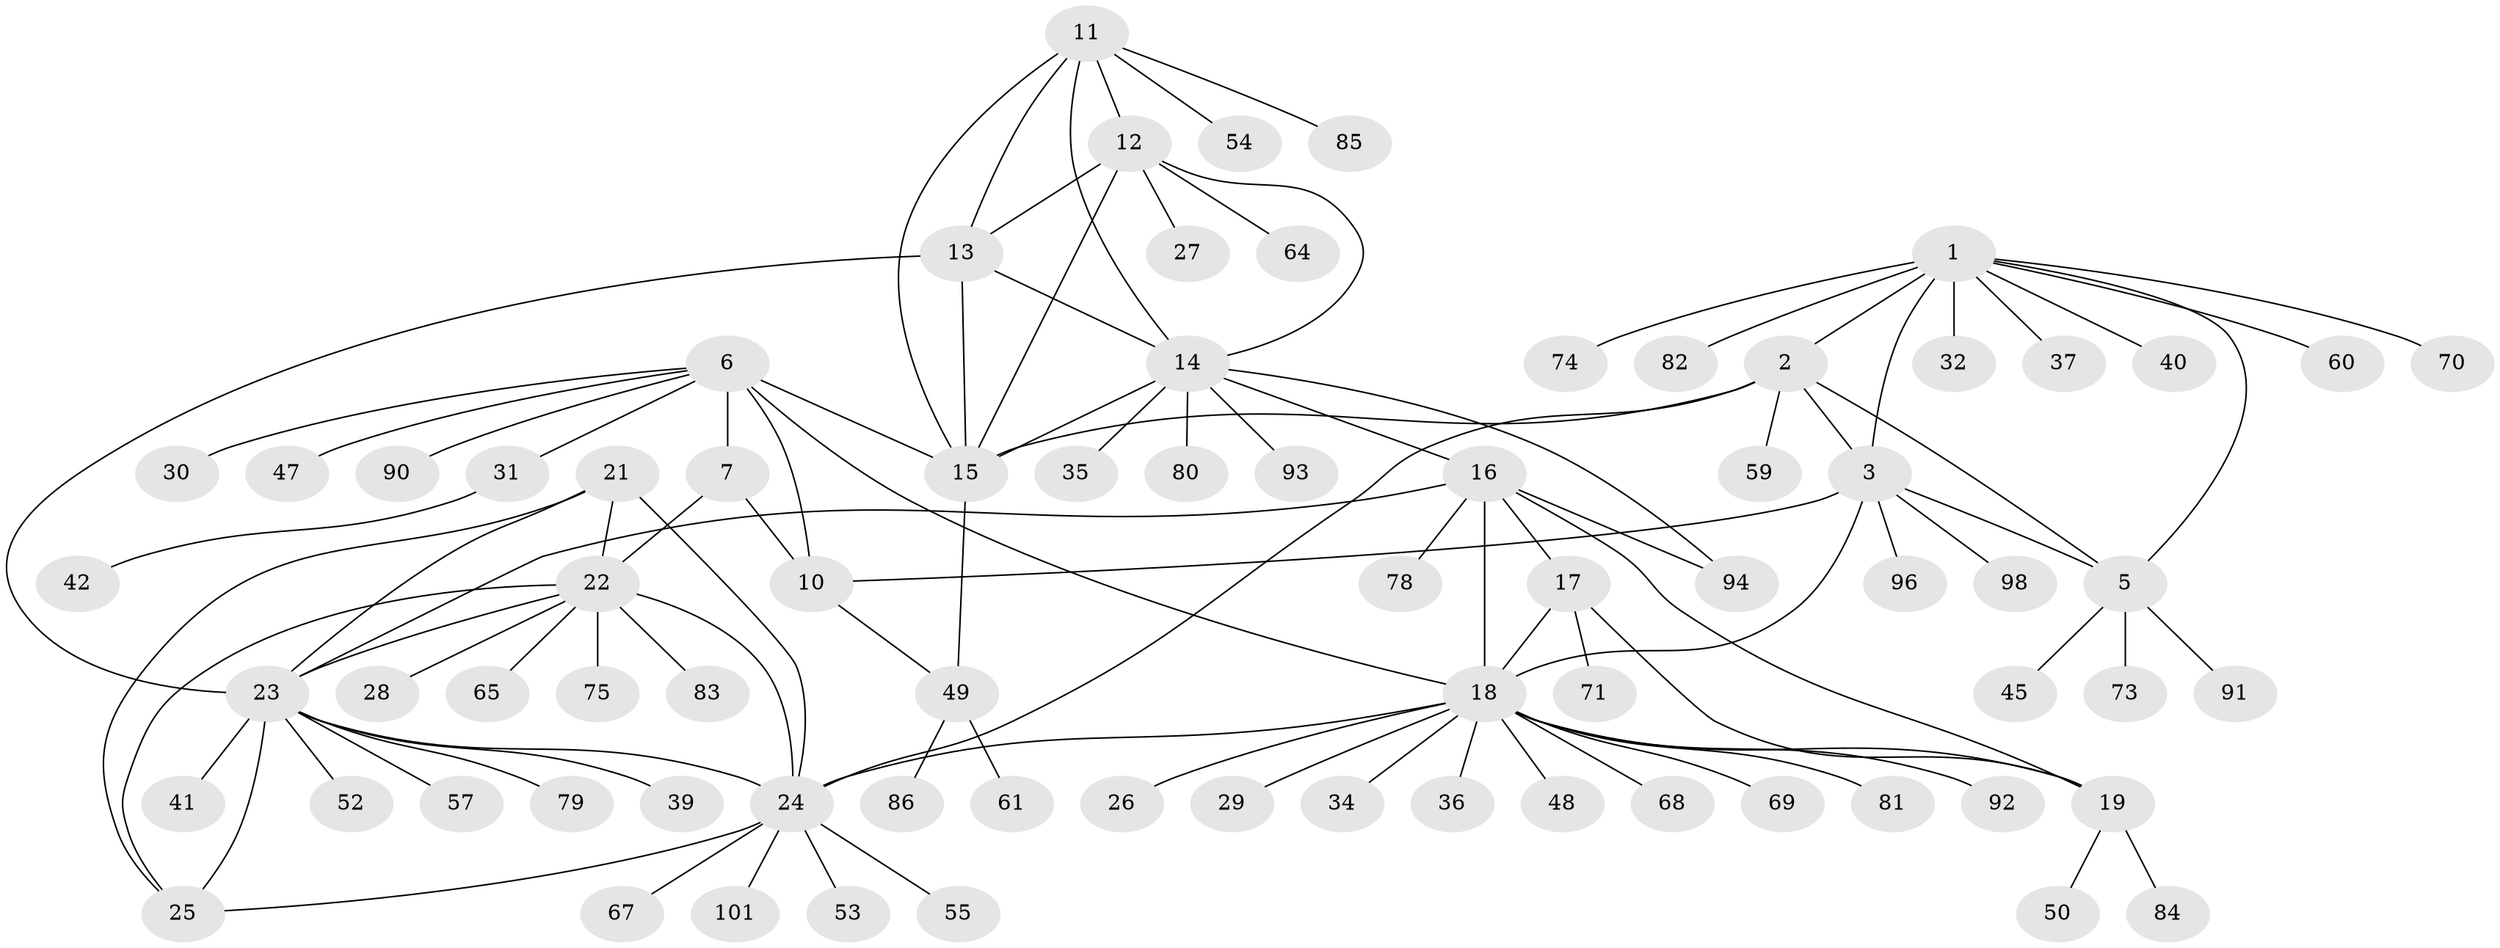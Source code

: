 // Generated by graph-tools (version 1.1) at 2025/52/02/27/25 19:52:19]
// undirected, 76 vertices, 103 edges
graph export_dot {
graph [start="1"]
  node [color=gray90,style=filled];
  1 [super="+106"];
  2 [super="+4"];
  3 [super="+44"];
  5 [super="+51"];
  6 [super="+8"];
  7 [super="+9"];
  10 [super="+58"];
  11 [super="+99"];
  12 [super="+46"];
  13 [super="+43"];
  14 [super="+97"];
  15 [super="+56"];
  16 [super="+103"];
  17 [super="+104"];
  18 [super="+20"];
  19;
  21 [super="+95"];
  22 [super="+38"];
  23 [super="+77"];
  24 [super="+89"];
  25;
  26;
  27;
  28;
  29 [super="+33"];
  30 [super="+66"];
  31;
  32;
  34;
  35;
  36;
  37;
  39;
  40 [super="+72"];
  41;
  42;
  45;
  47;
  48;
  49 [super="+63"];
  50;
  52;
  53;
  54 [super="+62"];
  55;
  57;
  59 [super="+105"];
  60;
  61 [super="+88"];
  64;
  65;
  67 [super="+102"];
  68;
  69 [super="+76"];
  70;
  71;
  73;
  74;
  75;
  78;
  79 [super="+87"];
  80;
  81;
  82;
  83;
  84;
  85;
  86;
  90;
  91;
  92 [super="+100"];
  93;
  94;
  96;
  98;
  101;
  1 -- 2 [weight=2];
  1 -- 3;
  1 -- 5;
  1 -- 32;
  1 -- 37;
  1 -- 40;
  1 -- 60;
  1 -- 70;
  1 -- 74;
  1 -- 82;
  2 -- 3 [weight=2];
  2 -- 5 [weight=2];
  2 -- 15;
  2 -- 24;
  2 -- 59;
  3 -- 5;
  3 -- 10;
  3 -- 96;
  3 -- 98;
  3 -- 18;
  5 -- 45;
  5 -- 73;
  5 -- 91;
  6 -- 7 [weight=4];
  6 -- 10 [weight=2];
  6 -- 15;
  6 -- 18;
  6 -- 30;
  6 -- 90;
  6 -- 31;
  6 -- 47;
  7 -- 10 [weight=2];
  7 -- 22;
  10 -- 49;
  11 -- 12;
  11 -- 13;
  11 -- 14;
  11 -- 15;
  11 -- 54;
  11 -- 85;
  12 -- 13;
  12 -- 14;
  12 -- 15;
  12 -- 27;
  12 -- 64;
  13 -- 14;
  13 -- 15;
  13 -- 23;
  14 -- 15;
  14 -- 16;
  14 -- 35;
  14 -- 80;
  14 -- 93;
  14 -- 94;
  15 -- 49;
  16 -- 17;
  16 -- 18 [weight=2];
  16 -- 19;
  16 -- 23;
  16 -- 78;
  16 -- 94;
  17 -- 18 [weight=2];
  17 -- 19;
  17 -- 71;
  18 -- 19 [weight=2];
  18 -- 48;
  18 -- 81;
  18 -- 92;
  18 -- 24;
  18 -- 34;
  18 -- 36;
  18 -- 68;
  18 -- 69;
  18 -- 26;
  18 -- 29;
  19 -- 50;
  19 -- 84;
  21 -- 22;
  21 -- 23;
  21 -- 24;
  21 -- 25;
  22 -- 23;
  22 -- 24;
  22 -- 25;
  22 -- 28;
  22 -- 75;
  22 -- 65;
  22 -- 83;
  23 -- 24;
  23 -- 25;
  23 -- 39;
  23 -- 41;
  23 -- 52;
  23 -- 57;
  23 -- 79;
  24 -- 25;
  24 -- 53;
  24 -- 55;
  24 -- 67;
  24 -- 101;
  31 -- 42;
  49 -- 61;
  49 -- 86;
}

